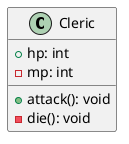 @startuml

class Cleric{
    + hp: int
    - mp: int

    + attack(): void 
    - die(): void 
}

@enduml
